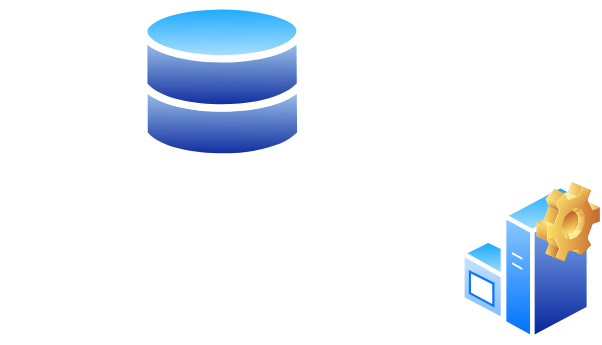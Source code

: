 <mxfile version="26.2.2">
  <diagram name="Página-1" id="CDPxZ2y2oRvM8uiszXN1">
    <mxGraphModel dx="1020" dy="635" grid="1" gridSize="10" guides="1" tooltips="1" connect="1" arrows="1" fold="1" page="1" pageScale="1" pageWidth="827" pageHeight="1169" math="0" shadow="0">
      <root>
        <mxCell id="0" />
        <mxCell id="1" parent="0" />
        <mxCell id="eul3kOhSNh3tley34Y3X-3" value="" style="group;movable=0;resizable=0;rotatable=0;deletable=0;editable=0;locked=1;connectable=0;" parent="1" vertex="1" connectable="0">
          <mxGeometry x="130" y="160" width="90" height="100" as="geometry" />
        </mxCell>
        <mxCell id="eul3kOhSNh3tley34Y3X-5" value="" style="image;aspect=fixed;perimeter=ellipsePerimeter;html=1;align=center;shadow=0;dashed=0;spacingTop=3;image=img/lib/active_directory/databases.svg;" parent="1" vertex="1">
          <mxGeometry x="200" y="119.4" width="82.24" height="80.6" as="geometry" />
        </mxCell>
        <mxCell id="eul3kOhSNh3tley34Y3X-7" value="" style="group" parent="1" vertex="1" connectable="0">
          <mxGeometry x="360" y="210" width="70" height="80" as="geometry" />
        </mxCell>
        <mxCell id="eul3kOhSNh3tley34Y3X-4" value="" style="image;aspect=fixed;perimeter=ellipsePerimeter;html=1;align=center;shadow=0;dashed=0;spacingTop=3;image=img/lib/active_directory/windows_server.svg;" parent="eul3kOhSNh3tley34Y3X-7" vertex="1">
          <mxGeometry width="65.6" height="80" as="geometry" />
        </mxCell>
        <mxCell id="eul3kOhSNh3tley34Y3X-6" value="" style="shape=image;html=1;verticalLabelPosition=bottom;verticalAlign=top;imageAspect=0;image=img/clipart/Gear_128x128.png" parent="eul3kOhSNh3tley34Y3X-7" vertex="1">
          <mxGeometry x="38.182" width="31.818" height="40" as="geometry" />
        </mxCell>
      </root>
    </mxGraphModel>
  </diagram>
</mxfile>
